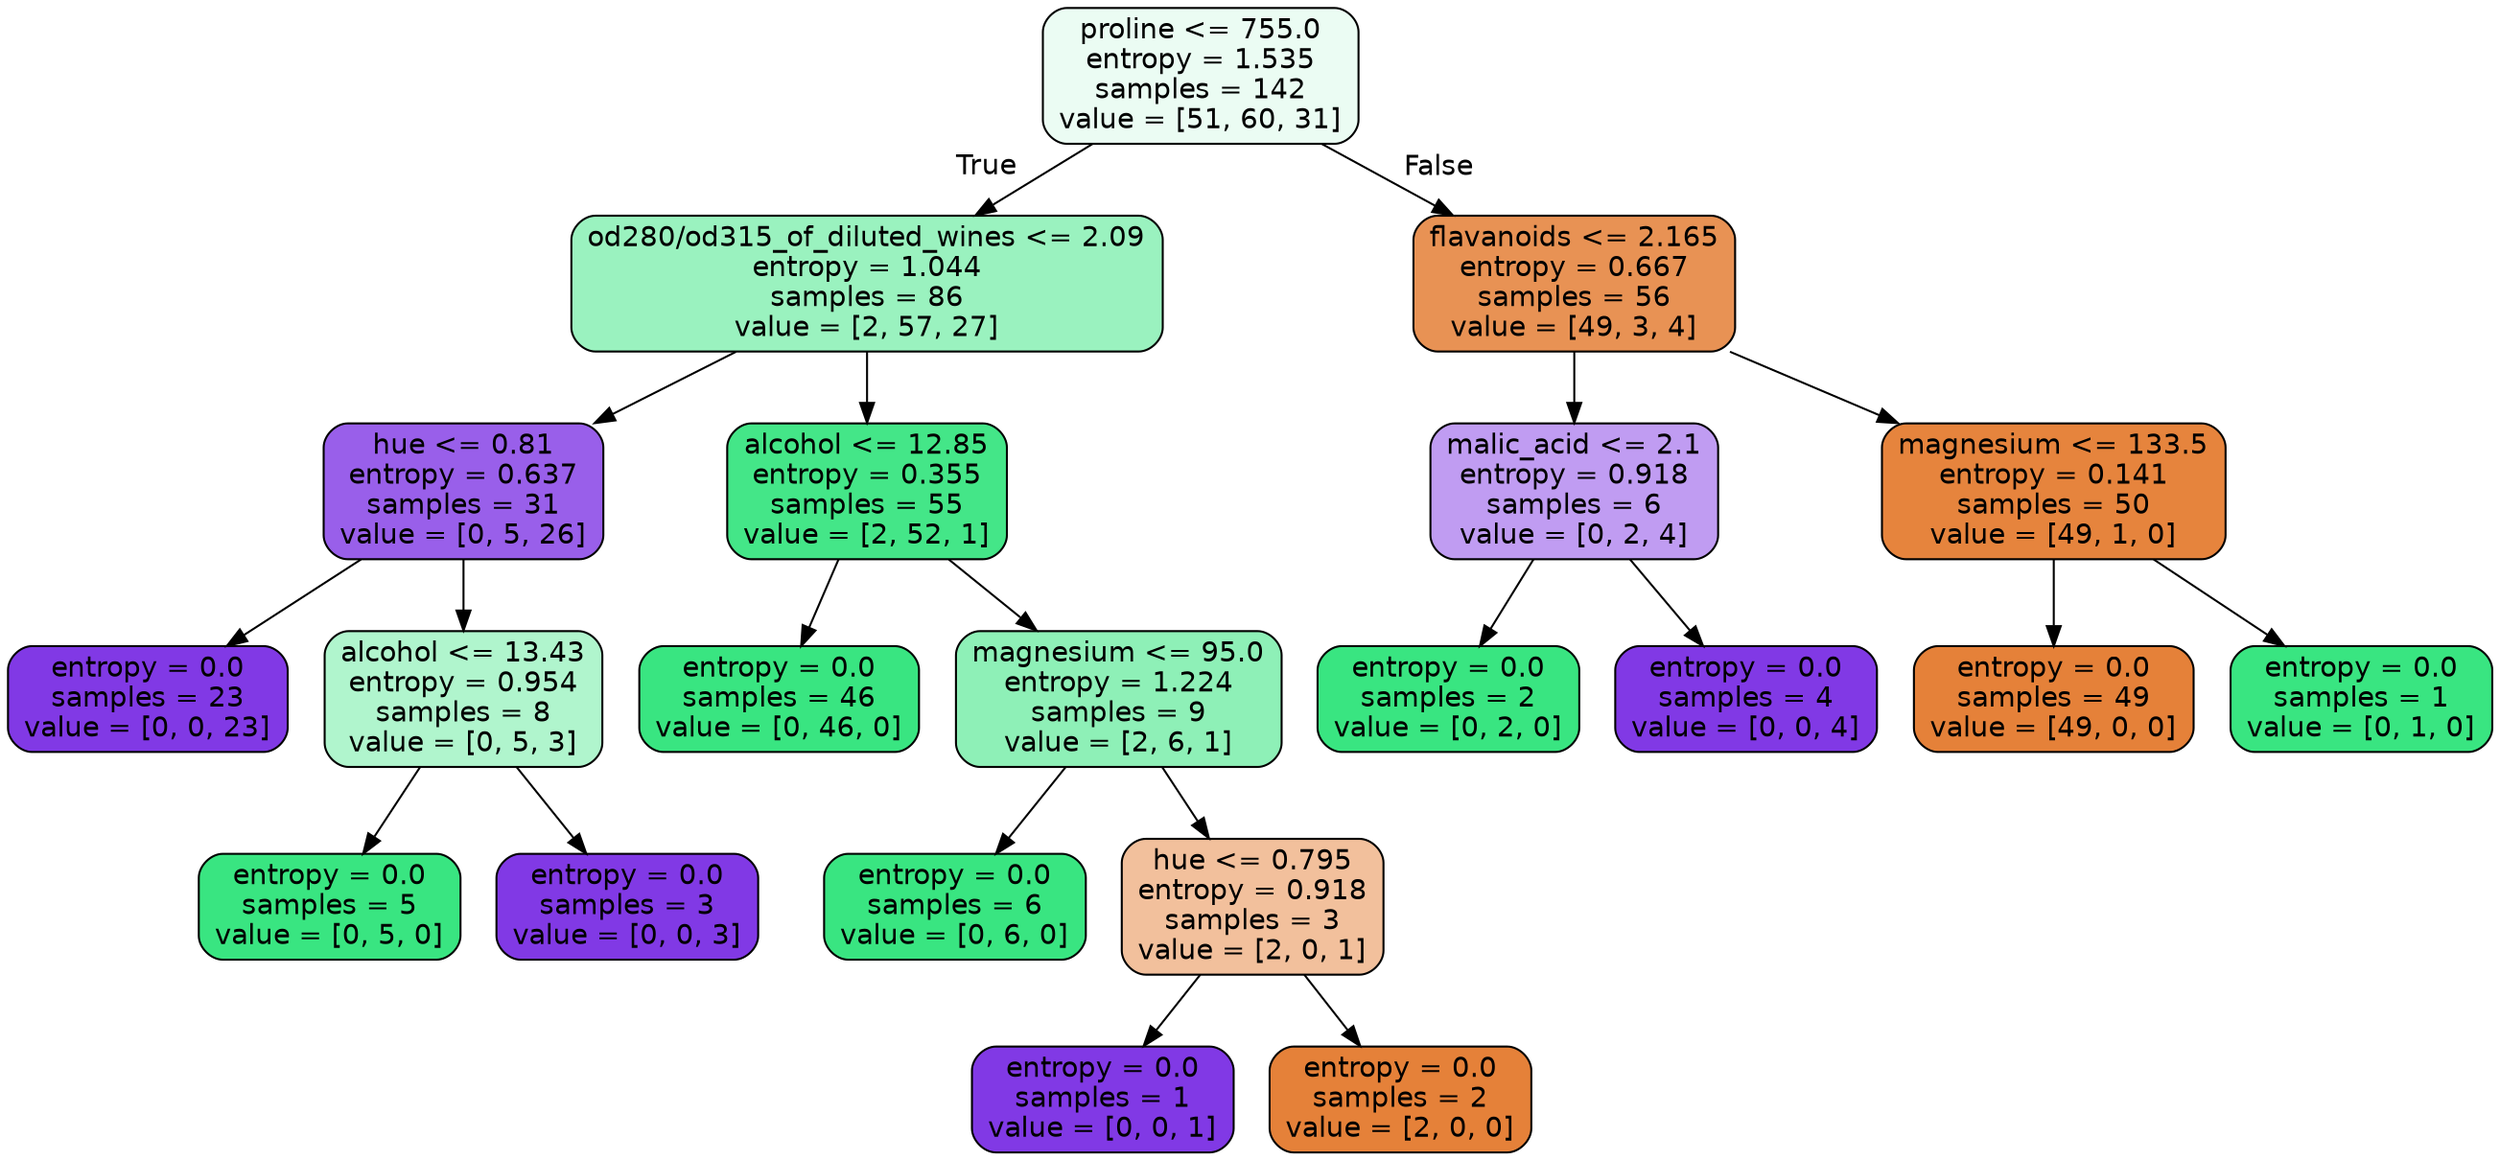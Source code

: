 digraph Tree {
node [shape=box, style="filled, rounded", color="black", fontname=helvetica] ;
edge [fontname=helvetica] ;
0 [label="proline <= 755.0\nentropy = 1.535\nsamples = 142\nvalue = [51, 60, 31]", fillcolor="#ebfcf3"] ;
1 [label="od280/od315_of_diluted_wines <= 2.09\nentropy = 1.044\nsamples = 86\nvalue = [2, 57, 27]", fillcolor="#9af2bf"] ;
0 -> 1 [labeldistance=2.5, labelangle=45, headlabel="True"] ;
2 [label="hue <= 0.81\nentropy = 0.637\nsamples = 31\nvalue = [0, 5, 26]", fillcolor="#995fea"] ;
1 -> 2 ;
3 [label="entropy = 0.0\nsamples = 23\nvalue = [0, 0, 23]", fillcolor="#8139e5"] ;
2 -> 3 ;
4 [label="alcohol <= 13.43\nentropy = 0.954\nsamples = 8\nvalue = [0, 5, 3]", fillcolor="#b0f5cd"] ;
2 -> 4 ;
5 [label="entropy = 0.0\nsamples = 5\nvalue = [0, 5, 0]", fillcolor="#39e581"] ;
4 -> 5 ;
6 [label="entropy = 0.0\nsamples = 3\nvalue = [0, 0, 3]", fillcolor="#8139e5"] ;
4 -> 6 ;
7 [label="alcohol <= 12.85\nentropy = 0.355\nsamples = 55\nvalue = [2, 52, 1]", fillcolor="#44e688"] ;
1 -> 7 ;
8 [label="entropy = 0.0\nsamples = 46\nvalue = [0, 46, 0]", fillcolor="#39e581"] ;
7 -> 8 ;
9 [label="magnesium <= 95.0\nentropy = 1.224\nsamples = 9\nvalue = [2, 6, 1]", fillcolor="#8ef0b7"] ;
7 -> 9 ;
10 [label="entropy = 0.0\nsamples = 6\nvalue = [0, 6, 0]", fillcolor="#39e581"] ;
9 -> 10 ;
11 [label="hue <= 0.795\nentropy = 0.918\nsamples = 3\nvalue = [2, 0, 1]", fillcolor="#f2c09c"] ;
9 -> 11 ;
12 [label="entropy = 0.0\nsamples = 1\nvalue = [0, 0, 1]", fillcolor="#8139e5"] ;
11 -> 12 ;
13 [label="entropy = 0.0\nsamples = 2\nvalue = [2, 0, 0]", fillcolor="#e58139"] ;
11 -> 13 ;
14 [label="flavanoids <= 2.165\nentropy = 0.667\nsamples = 56\nvalue = [49, 3, 4]", fillcolor="#e89254"] ;
0 -> 14 [labeldistance=2.5, labelangle=-45, headlabel="False"] ;
15 [label="malic_acid <= 2.1\nentropy = 0.918\nsamples = 6\nvalue = [0, 2, 4]", fillcolor="#c09cf2"] ;
14 -> 15 ;
16 [label="entropy = 0.0\nsamples = 2\nvalue = [0, 2, 0]", fillcolor="#39e581"] ;
15 -> 16 ;
17 [label="entropy = 0.0\nsamples = 4\nvalue = [0, 0, 4]", fillcolor="#8139e5"] ;
15 -> 17 ;
18 [label="magnesium <= 133.5\nentropy = 0.141\nsamples = 50\nvalue = [49, 1, 0]", fillcolor="#e6843d"] ;
14 -> 18 ;
19 [label="entropy = 0.0\nsamples = 49\nvalue = [49, 0, 0]", fillcolor="#e58139"] ;
18 -> 19 ;
20 [label="entropy = 0.0\nsamples = 1\nvalue = [0, 1, 0]", fillcolor="#39e581"] ;
18 -> 20 ;
}